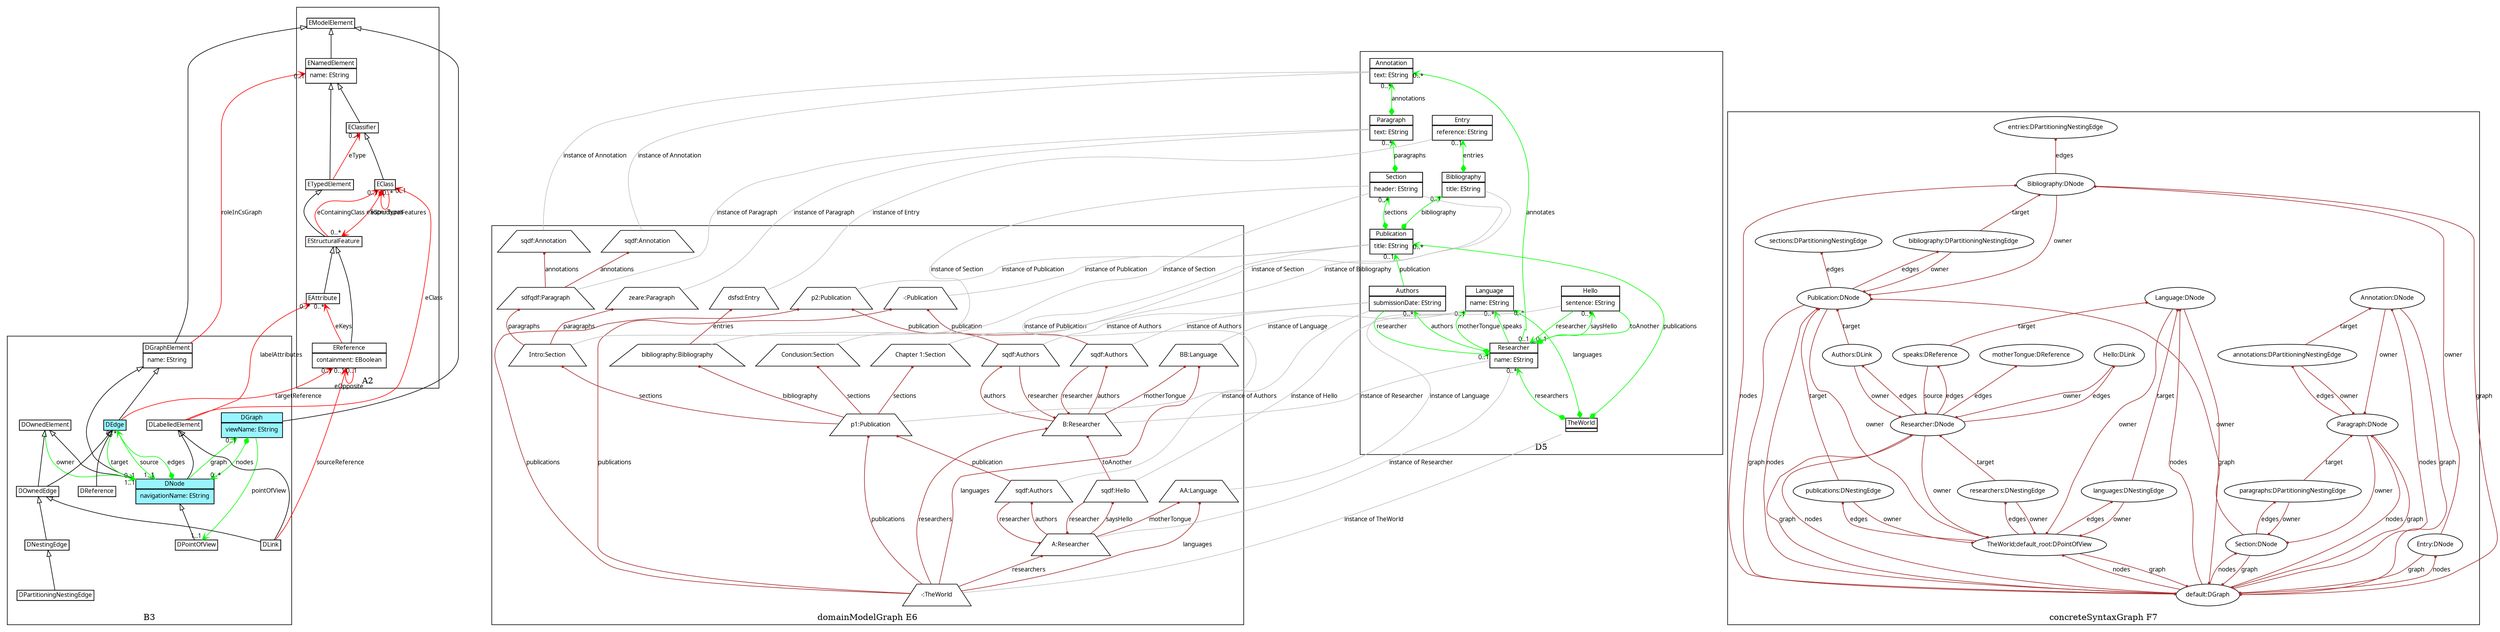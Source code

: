 digraph G { rankdir=BT  overlap = "scale" labelfloat = "true" node [fontname="Verdana", fontsize=10, shape=none] edge [fontname="Verdana", fontsize=10];
subgraph cluster_1 /*start subgraph 2*/{ label="A2";
id20030028[label=<<TABLE  cellspacing="-1" cellpadding="0" border="0" > <!-- top  --> <TR><TD port="pid20030028"><TABLE bgcolor=".0 .0 1.0" cellspacing="-1" border="1" ><TR><TD>EModelElement</TD></TR>
</TABLE>
</TD></TR></TABLE>>];

id28490615[label=<<TABLE  cellspacing="-1" cellpadding="0" border="0" > <!-- top  --> <TR><TD port="pid28490615"><TABLE bgcolor=".0 .0 1.0" cellspacing="-1" border="1" ><TR><TD>ENamedElement</TD></TR>
<TR><TD><TABLE border="0">
<!-- attr 4  --><TR><TD port="pENamedElement_name" align="left">name: EString</TD></TR></TABLE></TD></TR>
</TABLE>
</TD></TR></TABLE>>];

id30144187[label=<<TABLE  cellspacing="-1" cellpadding="0" border="0" > <!-- top  --> <TR><TD port="pid30144187"><TABLE bgcolor=".0 .0 1.0" cellspacing="-1" border="1" ><TR><TD>EClassifier</TD></TR>
</TABLE>
</TD></TR></TABLE>>];

id14797428[label=<<TABLE  cellspacing="-1" cellpadding="0" border="0" > <!-- top  --> <TR><TD port="pid14797428"><TABLE bgcolor=".0 .0 1.0" cellspacing="-1" border="1" ><TR><TD>ETypedElement</TD></TR>
</TABLE>
</TD></TR></TABLE>>];

id18130695[label=<<TABLE  cellspacing="-1" cellpadding="0" border="0" > <!-- top  --> <TR><TD port="pid18130695"><TABLE bgcolor=".0 .0 1.0" cellspacing="-1" border="1" ><TR><TD>EStructuralFeature</TD></TR>
</TABLE>
</TD></TR></TABLE>>];

id15889588[label=<<TABLE  cellspacing="-1" cellpadding="0" border="0" > <!-- top  --> <TR><TD port="pid15889588"><TABLE bgcolor=".0 .0 1.0" cellspacing="-1" border="1" ><TR><TD>EClass</TD></TR>
</TABLE>
</TD></TR></TABLE>>];

id4289465[label=<<TABLE  cellspacing="-1" cellpadding="0" border="0" > <!-- top  --> <TR><TD port="pid4289465"><TABLE bgcolor=".0 .0 1.0" cellspacing="-1" border="1" ><TR><TD>EAttribute</TD></TR>
</TABLE>
</TD></TR></TABLE>>];

id12880759[label=<<TABLE  cellspacing="-1" cellpadding="0" border="0" > <!-- top  --> <TR><TD port="pid12880759"><TABLE bgcolor=".0 .0 1.0" cellspacing="-1" border="1" ><TR><TD>EReference</TD></TR>
<TR><TD><TABLE border="0">
<!-- attr 4  --><TR><TD port="pEReference_containment" align="left">containment: EBoolean</TD></TR></TABLE></TD></TR>
</TABLE>
</TD></TR></TABLE>>];

}/*end subgraph*/
subgraph cluster_2 /*start subgraph 2*/{ label="B3";
id31871634[label=<<TABLE  cellspacing="-1" cellpadding="0" border="0" > <!-- top  --> <TR><TD port="pid31871634"><TABLE bgcolor=".0 .0 1.0" cellspacing="-1" border="1" ><TR><TD>DPointOfView</TD></TR>
</TABLE>
</TD></TR></TABLE>>];

id20269594[label=<<TABLE  cellspacing="-1" cellpadding="0" border="0" > <!-- top  --> <TR><TD port="pid20269594"><TABLE bgcolor="cadetblue1" cellspacing="-1" border="1" ><TR><TD>DGraph</TD></TR>
<TR><TD><TABLE border="0">
<!-- attr 4  --><TR><TD port="pDGraph_layerName" align="left">viewName: EString</TD></TR></TABLE></TD></TR>
</TABLE>
</TD></TR></TABLE>>];

id1845590[label=<<TABLE  cellspacing="-1" cellpadding="0" border="0" > <!-- top  --> <TR><TD port="pid1845590"><TABLE bgcolor="cadetblue1" cellspacing="-1" border="1" ><TR><TD>DNode</TD></TR>
<TR><TD><TABLE border="0">
<!-- attr 4  --><TR><TD port="pDNode_navigationName" align="left">navigationName: EString</TD></TR></TABLE></TD></TR>
</TABLE>
</TD></TR></TABLE>>];

id4757663[label=<<TABLE  cellspacing="-1" cellpadding="0" border="0" > <!-- top  --> <TR><TD port="pid4757663"><TABLE bgcolor=".0 .0 1.0" cellspacing="-1" border="1" ><TR><TD>DGraphElement</TD></TR>
<TR><TD><TABLE border="0">
<!-- attr 4  --><TR><TD port="pDGraphElement_name" align="left">name: EString</TD></TR></TABLE></TD></TR>
</TABLE>
</TD></TR></TABLE>>];

id14552258[label=<<TABLE  cellspacing="-1" cellpadding="0" border="0" > <!-- top  --> <TR><TD port="pid14552258"><TABLE bgcolor=".0 .0 1.0" cellspacing="-1" border="1" ><TR><TD>DLabelledElement</TD></TR>
</TABLE>
</TD></TR></TABLE>>];

id1549148[label=<<TABLE  cellspacing="-1" cellpadding="0" border="0" > <!-- top  --> <TR><TD port="pid1549148"><TABLE bgcolor=".0 .0 1.0" cellspacing="-1" border="1" ><TR><TD>DOwnedElement</TD></TR>
</TABLE>
</TD></TR></TABLE>>];

id29651644[label=<<TABLE  cellspacing="-1" cellpadding="0" border="0" > <!-- top  --> <TR><TD port="pid29651644"><TABLE bgcolor="cadetblue1" cellspacing="-1" border="1" ><TR><TD>DEdge</TD></TR>
</TABLE>
</TD></TR></TABLE>>];

id31852738[label=<<TABLE  cellspacing="-1" cellpadding="0" border="0" > <!-- top  --> <TR><TD port="pid31852738"><TABLE bgcolor=".0 .0 1.0" cellspacing="-1" border="1" ><TR><TD>DLink</TD></TR>
</TABLE>
</TD></TR></TABLE>>];

id21569141[label=<<TABLE  cellspacing="-1" cellpadding="0" border="0" > <!-- top  --> <TR><TD port="pid21569141"><TABLE bgcolor=".0 .0 1.0" cellspacing="-1" border="1" ><TR><TD>DOwnedEdge</TD></TR>
</TABLE>
</TD></TR></TABLE>>];

id24027736[label=<<TABLE  cellspacing="-1" cellpadding="0" border="0" > <!-- top  --> <TR><TD port="pid24027736"><TABLE bgcolor=".0 .0 1.0" cellspacing="-1" border="1" ><TR><TD>DReference</TD></TR>
</TABLE>
</TD></TR></TABLE>>];

id6575534[label=<<TABLE  cellspacing="-1" cellpadding="0" border="0" > <!-- top  --> <TR><TD port="pid6575534"><TABLE bgcolor=".0 .0 1.0" cellspacing="-1" border="1" ><TR><TD>DNestingEdge</TD></TR>
</TABLE>
</TD></TR></TABLE>>];

id26478892[label=<<TABLE  cellspacing="-1" cellpadding="0" border="0" > <!-- top  --> <TR><TD port="pid26478892"><TABLE bgcolor=".0 .0 1.0" cellspacing="-1" border="1" ><TR><TD>DPartitioningNestingEdge</TD></TR>
</TABLE>
</TD></TR></TABLE>>];

}/*end subgraph*/
subgraph cluster_3 /*start subgraph 2*/{ label="C4";
}/*end subgraph*/
subgraph cluster_4 /*start subgraph 2*/{ label="D5";
id10876227[label=<<TABLE  cellspacing="-1" cellpadding="0" border="0" > <!-- top  --> <TR><TD port="pid10876227"><TABLE bgcolor=".0 .0 1.0" cellspacing="-1" border="1" ><TR><TD>Language</TD></TR>
<TR><TD><TABLE border="0">
<!-- attr 4  --><TR><TD port="pLanguage_name" align="left">name: EString</TD></TR></TABLE></TD></TR>
</TABLE>
</TD></TR></TABLE>>];

id24653571[label=<<TABLE  cellspacing="-1" cellpadding="0" border="0" > <!-- top  --> <TR><TD port="pid24653571"><TABLE bgcolor=".0 .0 1.0" cellspacing="-1" border="1" ><TR><TD>Hello</TD></TR>
<TR><TD><TABLE border="0">
<!-- attr 4  --><TR><TD port="pHello_sentence" align="left">sentence: EString</TD></TR></TABLE></TD></TR>
</TABLE>
</TD></TR></TABLE>>];

id9223024[label=<<TABLE  cellspacing="-1" cellpadding="0" border="0" > <!-- top  --> <TR><TD port="pid9223024"><TABLE bgcolor=".0 .0 1.0" cellspacing="-1" border="1" ><TR><TD>Annotation</TD></TR>
<TR><TD><TABLE border="0">
<!-- attr 4  --><TR><TD port="pAnnotation_text" align="left">text: EString</TD></TR></TABLE></TD></TR>
</TABLE>
</TD></TR></TABLE>>];

id27724273[label=<<TABLE  cellspacing="-1" cellpadding="0" border="0" > <!-- top  --> <TR><TD port="pid27724273"><TABLE bgcolor=".0 .0 1.0" cellspacing="-1" border="1" ><TR><TD>Paragraph</TD></TR>
<TR><TD><TABLE border="0">
<!-- attr 4  --><TR><TD port="pParagraph_text" align="left">text: EString</TD></TR></TABLE></TD></TR>
</TABLE>
</TD></TR></TABLE>>];

id29423418[label=<<TABLE  cellspacing="-1" cellpadding="0" border="0" > <!-- top  --> <TR><TD port="pid29423418"><TABLE bgcolor=".0 .0 1.0" cellspacing="-1" border="1" ><TR><TD>Section</TD></TR>
<TR><TD><TABLE border="0">
<!-- attr 4  --><TR><TD port="pSection_header" align="left">header: EString</TD></TR></TABLE></TD></TR>
</TABLE>
</TD></TR></TABLE>>];

id4680221[label=<<TABLE  cellspacing="-1" cellpadding="0" border="0" > <!-- top  --> <TR><TD port="pid4680221"><TABLE bgcolor=".0 .0 1.0" cellspacing="-1" border="1" ><TR><TD>Entry</TD></TR>
<TR><TD><TABLE border="0">
<!-- attr 4  --><TR><TD port="pEntry_reference" align="left">reference: EString</TD></TR></TABLE></TD></TR>
</TABLE>
</TD></TR></TABLE>>];

id23450647[label=<<TABLE  cellspacing="-1" cellpadding="0" border="0" > <!-- top  --> <TR><TD port="pid23450647"><TABLE bgcolor=".0 .0 1.0" cellspacing="-1" border="1" ><TR><TD>Bibliography</TD></TR>
<TR><TD><TABLE border="0">
<!-- attr 4  --><TR><TD port="pBibliography_title" align="left">title: EString</TD></TR></TABLE></TD></TR>
</TABLE>
</TD></TR></TABLE>>];

id22451895[label=<<TABLE  cellspacing="-1" cellpadding="0" border="0" > <!-- top  --> <TR><TD port="pid22451895"><TABLE bgcolor=".0 .0 1.0" cellspacing="-1" border="1" ><TR><TD>Publication</TD></TR>
<TR><TD><TABLE border="0">
<!-- attr 4  --><TR><TD port="pPublication_title" align="left">title: EString</TD></TR></TABLE></TD></TR>
</TABLE>
</TD></TR></TABLE>>];

id25016139[label=<<TABLE  cellspacing="-1" cellpadding="0" border="0" > <!-- top  --> <TR><TD port="pid25016139"><TABLE bgcolor=".0 .0 1.0" cellspacing="-1" border="1" ><TR><TD>Authors</TD></TR>
<TR><TD><TABLE border="0">
<!-- attr 4  --><TR><TD port="pAuthors_submissionDate" align="left">submissionDate: EString</TD></TR></TABLE></TD></TR>
</TABLE>
</TD></TR></TABLE>>];

id25767724[label=<<TABLE  cellspacing="-1" cellpadding="0" border="0" > <!-- top  --> <TR><TD port="pid25767724"><TABLE bgcolor=".0 .0 1.0" cellspacing="-1" border="1" ><TR><TD>Researcher</TD></TR>
<TR><TD><TABLE border="0">
<!-- attr 4  --><TR><TD port="pResearcher_name" align="left">name: EString</TD></TR></TABLE></TD></TR>
</TABLE>
</TD></TR></TABLE>>];

id7714952[label=<<TABLE  cellspacing="-1" cellpadding="0" border="0" > <!-- top  --> <TR><TD port="pid7714952"><TABLE bgcolor=".0 .0 1.0" cellspacing="-1" border="1" ><TR><TD>TheWorld</TD></TR>
<TR><TD></TD></TR></TABLE>
</TD></TR></TABLE>>];

}/*end subgraph*/
subgraph cluster_5 /*start subgraph 3*/{ node [fontname="Verdana",fontsize=10, shape="trapezium" ] label="domainModelGraph E6";
id27340871 [  label= "-:TheWorld" ]
id24607218 [  label= "AA:Language" ]
id21422433 [  label= "BB:Language" ]
id7789106 [  label= "A:Researcher" ]
id20590781 [  label= "sqdf:Hello" ]
id31249832 [  label= "B:Researcher" ]
id31382016 [  label= "sqdf:Authors" ]
id32990827 [  label= "p2:Publication" ]
id28984658 [  label= "sqdf:Authors" ]
id23407096 [  label= "-:Publication" ]
id22402100 [  label= "sqdf:Authors" ]
id21958580 [  label= "p1:Publication" ]
id29780444 [  label= "Intro:Section" ]
id32012512 [  label= "zeare:Paragraph" ]
id29071365 [  label= "sdfqdf:Paragraph" ]
id16360298 [  label= "sqdf:Annotation" ]
id18220833 [  label= "sqdf:Annotation" ]
id19807859 [  label= "Conclusion:Section" ]
id17181464 [  label= "Chapter 1:Section" ]
id21987351 [  label= "bibliography:Bibliography" ]
id23743290 [  label= "dsfsd:Entry" ]
}/*end subgraph*/
subgraph cluster_6 /*start subgraph 3*/{ node [fontname="Verdana",fontsize=10, shape="oval" ] label="concreteSyntaxGraph F7";
id5531913 [  label= "default:DGraph" ]
id22143172 [  label= "TheWorld;default_root:DPointOfView" ]
id30947254 [  label= "languages:DNestingEdge" ]
id3263019 [  label= "researchers:DNestingEdge" ]
id13627661 [  label= "publications:DNestingEdge" ]
id31114577 [  label= "Language:DNode" ]
id24065569 [  label= "Researcher:DNode" ]
id4896522 [  label= "Hello:DLink" ]
id20383017 [  label= "Authors:DLink" ]
id20185559 [  label= "speaks:DReference" ]
id7898079 [  label= "motherTongue:DReference" ]
id26289835 [  label= "Publication:DNode" ]
id9828991 [  label= "bibliography:DPartitioningNestingEdge" ]
id7393057 [  label= "sections:DPartitioningNestingEdge" ]
id1444702 [  label= "Bibliography:DNode" ]
id26421305 [  label= "entries:DPartitioningNestingEdge" ]
id2805666 [  label= "Section:DNode" ]
id28954956 [  label= "paragraphs:DPartitioningNestingEdge" ]
id6023412 [  label= "Paragraph:DNode" ]
id28295646 [  label= "annotations:DPartitioningNestingEdge" ]
id20656006 [  label= "Annotation:DNode" ]
id20098275 [  label= "Entry:DNode" ]
}/*end subgraph*/
/*1 diagraphMetamodel Edges*/

id31871634:pid31871634 -> id1845590:pid1845590 [color="black", arrowhead=empty ];
id20269594:pid20269594 -> id20030028:pid20030028 [color="black", arrowhead=empty ];
id28490615:pid28490615 -> id20030028:pid20030028 [color="black", arrowhead=empty ];
id4757663:pid4757663 -> id20030028:pid20030028 [color="black", arrowhead=empty ];
id1845590:pid1845590 -> id4757663:pid4757663 [color="black", arrowhead=empty ];
id30144187:pid30144187 -> id28490615:pid28490615 [color="black", arrowhead=empty ];
id14797428:pid14797428 -> id28490615:pid28490615 [color="black", arrowhead=empty ];
id18130695:pid18130695 -> id14797428:pid14797428 [color="black", arrowhead=empty ];
id15889588:pid15889588 -> id30144187:pid30144187 [color="black", arrowhead=empty ];
id4289465:pid4289465 -> id18130695:pid18130695 [color="black", arrowhead=empty ];
id1845590:pid1845590 -> id14552258:pid14552258 [color="black", arrowhead=empty ];
id1845590:pid1845590 -> id1549148:pid1549148 [color="black", arrowhead=empty ];
id12880759:pid12880759 -> id18130695:pid18130695 [color="black", arrowhead=empty ];
id29651644:pid29651644 -> id4757663:pid4757663 [color="black", arrowhead=empty ];
id21569141:pid21569141 -> id1549148:pid1549148 [color="black", arrowhead=empty ];
id21569141:pid21569141 -> id29651644:pid29651644 [color="black", arrowhead=empty ];
id31852738:pid31852738 -> id21569141:pid21569141 [color="black", arrowhead=empty ];
id31852738:pid31852738 -> id14552258:pid14552258 [color="black", arrowhead=empty ];
id24027736:pid24027736 -> id29651644:pid29651644 [color="black", arrowhead=empty ];
id6575534:pid6575534 -> id21569141:pid21569141 [color="black", arrowhead=empty ];
id26478892:pid26478892 -> id6575534:pid6575534 [color="black", arrowhead=empty ];
id1845590:pid1845590 -> id29651644:pid29651644 [color=green,dir=both,arrowtail=diamond,arrowhead=vee,headlabel="0..*",label="edges"];
id20269594:pid20269594 -> id1845590:pid1845590 [color=green,dir=both,arrowtail=diamond,arrowhead=vee,headlabel="0..*",label="nodes"];
id20269594:pid20269594 -> id31871634:pid31871634 [color=green,arrowhead=vee,headlabel="1..1",label="pointOfView"];
id1845590:pid1845590 -> id20269594:pid20269594 [color=green,arrowhead=vee,headlabel="0..1",label="graph"];
id1549148:pid1549148 -> id1845590:pid1845590 [color=green,arrowhead=vee,headlabel="0..1",label="owner"];
id29651644:pid29651644 -> id1845590:pid1845590 [color=green,arrowhead=vee,headlabel="1..1",label="target"];
id29651644:pid29651644 -> id1845590:pid1845590 [color=green,arrowhead=vee,headlabel="1..1",label="source"];
id4757663:pid4757663 -> id28490615:pid28490615 [color=red,arrowhead=vee,headlabel="0..1",label="roleInCsGraph"];
id15889588:pid15889588 -> id15889588:pid15889588 [color=red,arrowhead=vee,headlabel="0..*",label="eSuperTypes"];
id14797428:pid14797428 -> id30144187:pid30144187 [color=red,arrowhead=vee,headlabel="0..1",label="eType"];
id18130695:pid18130695 -> id15889588:pid15889588 [color=red,arrowhead=vee,headlabel="0..1",label="eContainingClass"];
id15889588:pid15889588 -> id18130695:pid18130695 [color=red,dir=both,arrowtail=diamond,arrowhead=vee,headlabel="0..*",label="eStructuralFeatures"];
id14552258:pid14552258 -> id15889588:pid15889588 [color=red,arrowhead=vee,headlabel="0..1",label="eClass"];
id14552258:pid14552258 -> id4289465:pid4289465 [color=red,arrowhead=vee,headlabel="0..*",label="labelAttributes"];
id12880759:pid12880759 -> id12880759:pid12880759 [color=red,arrowhead=vee,headlabel="0..1",label="eOpposite"];
id12880759:pid12880759 -> id4289465:pid4289465 [color=red,arrowhead=vee,headlabel="0..*",label="eKeys"];
id29651644:pid29651644 -> id12880759:pid12880759 [color=red,arrowhead=vee,headlabel="0..1",label="targetReference"];
id31852738:pid31852738 -> id12880759:pid12880759 [color=red,arrowhead=vee,headlabel="0..1",label="sourceReference"];
/*2 domainMetaModel Edges 0 */

id7714952:pid7714952 -> id10876227:pid10876227 [color=green,dir=both,arrowtail=diamond,arrowhead=vee,headlabel="0..*",label="languages"];
id24653571:pid24653571 -> id25767724:pid25767724 [color=green,arrowhead=vee,headlabel="0..1",label="toAnother"];
id24653571:pid24653571 -> id25767724:pid25767724 [color=green,arrowhead=vee,headlabel="0..1",label="researcher"];
id25767724:pid25767724 -> id24653571:pid24653571 [color=green,dir=both,arrowtail=diamond,arrowhead=vee,headlabel="0..*",label="saysHello"];
id25767724:pid25767724 -> id10876227:pid10876227 [color=green,arrowhead=vee,headlabel="0..1",label="motherTongue"];
id25767724:pid25767724 -> id10876227:pid10876227 [color=green,arrowhead=vee,headlabel="0..*",label="speaks"];
id27724273:pid27724273 -> id9223024:pid9223024 [color=green,dir=both,arrowtail=diamond,arrowhead=vee,headlabel="0..*",label="annotations"];
id29423418:pid29423418 -> id27724273:pid27724273 [color=green,dir=both,arrowtail=diamond,arrowhead=vee,headlabel="0..*",label="paragraphs"];
id22451895:pid22451895 -> id29423418:pid29423418 [color=green,dir=both,arrowtail=diamond,arrowhead=vee,headlabel="0..*",label="sections"];
id23450647:pid23450647 -> id4680221:pid4680221 [color=green,dir=both,arrowtail=diamond,arrowhead=vee,headlabel="0..1",label="entries"];
id22451895:pid22451895 -> id23450647:pid23450647 [color=green,dir=both,arrowtail=diamond,arrowhead=vee,headlabel="0..1",label="bibliography"];
id25016139:pid25016139 -> id22451895:pid22451895 [color=green,arrowhead=vee,headlabel="0..1",label="publication"];
id25016139:pid25016139 -> id25767724:pid25767724 [color=green,arrowhead=vee,headlabel="0..1",label="researcher"];
id25767724:pid25767724 -> id25016139:pid25016139 [color=green,dir=both,arrowtail=diamond,arrowhead=vee,headlabel="0..*",label="authors"];
id25767724:pid25767724 -> id9223024:pid9223024 [color=green,arrowhead=vee,headlabel="0..*",label="annotates"];
id7714952:pid7714952 -> id25767724:pid25767724 [color=green,dir=both,arrowtail=diamond,arrowhead=vee,headlabel="0..*",label="researchers"];
id7714952:pid7714952 -> id22451895:pid22451895 [color=green,dir=both,arrowtail=diamond,arrowhead=vee,headlabel="0..*",label="publications"];
/*2 domainMetaModel Edges 1 */

/*1  domainModelGraph Edges*/

id27340871 -> id24607218 [color=brown,arrowhead=dot,arrowsize=0.4 ,label="languages"];
id27340871 -> id21422433 [color=brown,arrowhead=dot,arrowsize=0.4 ,label="languages"];
id27340871 -> id7789106 [color=brown,arrowhead=dot,arrowsize=0.4 ,label="researchers"];
id7789106 -> id20590781 [color=brown,arrowhead=dot,arrowsize=0.4 ,label="saysHello"];
id20590781 -> id31249832 [color=brown,arrowhead=dot,arrowsize=0.4 ,label="toAnother"];
id31249832 -> id21422433 [color=brown,arrowhead=dot,arrowsize=0.4 ,label="motherTongue"];
id31249832 -> id31382016 [color=brown,arrowhead=dot,arrowsize=0.4 ,label="authors"];
id31382016 -> id32990827 [color=brown,arrowhead=dot,arrowsize=0.4 ,label="publication"];
id31382016 -> id31249832 [color=brown,arrowhead=dot,arrowsize=0.4 ,label="researcher"];
id31249832 -> id28984658 [color=brown,arrowhead=dot,arrowsize=0.4 ,label="authors"];
id28984658 -> id23407096 [color=brown,arrowhead=dot,arrowsize=0.4 ,label="publication"];
id28984658 -> id31249832 [color=brown,arrowhead=dot,arrowsize=0.4 ,label="researcher"];
id20590781 -> id7789106 [color=brown,arrowhead=dot,arrowsize=0.4 ,label="researcher"];
id7789106 -> id24607218 [color=brown,arrowhead=dot,arrowsize=0.4 ,label="motherTongue"];
id7789106 -> id22402100 [color=brown,arrowhead=dot,arrowsize=0.4 ,label="authors"];
id22402100 -> id21958580 [color=brown,arrowhead=dot,arrowsize=0.4 ,label="publication"];
id21958580 -> id29780444 [color=brown,arrowhead=dot,arrowsize=0.4 ,label="sections"];
id29780444 -> id32012512 [color=brown,arrowhead=dot,arrowsize=0.4 ,label="paragraphs"];
id29780444 -> id29071365 [color=brown,arrowhead=dot,arrowsize=0.4 ,label="paragraphs"];
id29071365 -> id16360298 [color=brown,arrowhead=dot,arrowsize=0.4 ,label="annotations"];
id29071365 -> id18220833 [color=brown,arrowhead=dot,arrowsize=0.4 ,label="annotations"];
id21958580 -> id19807859 [color=brown,arrowhead=dot,arrowsize=0.4 ,label="sections"];
id21958580 -> id17181464 [color=brown,arrowhead=dot,arrowsize=0.4 ,label="sections"];
id21958580 -> id21987351 [color=brown,arrowhead=dot,arrowsize=0.4 ,label="bibliography"];
id21987351 -> id23743290 [color=brown,arrowhead=dot,arrowsize=0.4 ,label="entries"];
id22402100 -> id7789106 [color=brown,arrowhead=dot,arrowsize=0.4 ,label="researcher"];
id27340871 -> id31249832 [color=brown,arrowhead=dot,arrowsize=0.4 ,label="researchers"];
id27340871 -> id21958580 [color=brown,arrowhead=dot,arrowsize=0.4 ,label="publications"];
id27340871 -> id32990827 [color=brown,arrowhead=dot,arrowsize=0.4 ,label="publications"];
id27340871 -> id23407096 [color=brown,arrowhead=dot,arrowsize=0.4 ,label="publications"];
/*3 concreteSyntaxGraph Edges*/

id5531913 -> id22143172 [color=brown,arrowhead=dot,arrowsize=0.4 ,label="nodes"];
id22143172 -> id30947254 [color=brown,arrowhead=dot,arrowsize=0.4 ,label="edges"];
id30947254 -> id22143172 [color=brown,arrowhead=dot,arrowsize=0.4 ,label="owner"];
id22143172 -> id3263019 [color=brown,arrowhead=dot,arrowsize=0.4 ,label="edges"];
id3263019 -> id22143172 [color=brown,arrowhead=dot,arrowsize=0.4 ,label="owner"];
id22143172 -> id13627661 [color=brown,arrowhead=dot,arrowsize=0.4 ,label="edges"];
id13627661 -> id22143172 [color=brown,arrowhead=dot,arrowsize=0.4 ,label="owner"];
id22143172 -> id5531913 [color=brown,arrowhead=dot,arrowsize=0.4 ,label="graph"];
id5531913 -> id31114577 [color=brown,arrowhead=dot,arrowsize=0.4 ,label="nodes"];
id31114577 -> id22143172 [color=brown,arrowhead=dot,arrowsize=0.4 ,label="owner"];
id31114577 -> id5531913 [color=brown,arrowhead=dot,arrowsize=0.4 ,label="graph"];
id5531913 -> id24065569 [color=brown,arrowhead=dot,arrowsize=0.4 ,label="nodes"];
id24065569 -> id22143172 [color=brown,arrowhead=dot,arrowsize=0.4 ,label="owner"];
id24065569 -> id4896522 [color=brown,arrowhead=dot,arrowsize=0.4 ,label="edges"];
id4896522 -> id24065569 [color=brown,arrowhead=dot,arrowsize=0.4 ,label="owner"];
id24065569 -> id20383017 [color=brown,arrowhead=dot,arrowsize=0.4 ,label="edges"];
id20383017 -> id24065569 [color=brown,arrowhead=dot,arrowsize=0.4 ,label="owner"];
id24065569 -> id20185559 [color=brown,arrowhead=dot,arrowsize=0.4 ,label="edges"];
id20185559 -> id31114577 [color=brown,arrowhead=dot,arrowsize=0.4 ,label="target"];
id20185559 -> id24065569 [color=brown,arrowhead=dot,arrowsize=0.4 ,label="source"];
id24065569 -> id7898079 [color=brown,arrowhead=dot,arrowsize=0.4 ,label="edges"];
id24065569 -> id5531913 [color=brown,arrowhead=dot,arrowsize=0.4 ,label="graph"];
id20383017 -> id26289835 [color=brown,arrowhead=dot,arrowsize=0.4 ,label="target"];
id26289835 -> id22143172 [color=brown,arrowhead=dot,arrowsize=0.4 ,label="owner"];
id26289835 -> id9828991 [color=brown,arrowhead=dot,arrowsize=0.4 ,label="edges"];
id9828991 -> id26289835 [color=brown,arrowhead=dot,arrowsize=0.4 ,label="owner"];
id26289835 -> id7393057 [color=brown,arrowhead=dot,arrowsize=0.4 ,label="edges"];
id26289835 -> id5531913 [color=brown,arrowhead=dot,arrowsize=0.4 ,label="graph"];
id9828991 -> id1444702 [color=brown,arrowhead=dot,arrowsize=0.4 ,label="target"];
id1444702 -> id26289835 [color=brown,arrowhead=dot,arrowsize=0.4 ,label="owner"];
id1444702 -> id26421305 [color=brown,arrowhead=dot,arrowsize=0.4 ,label="edges"];
id1444702 -> id5531913 [color=brown,arrowhead=dot,arrowsize=0.4 ,label="graph"];
id5531913 -> id26289835 [color=brown,arrowhead=dot,arrowsize=0.4 ,label="nodes"];
id5531913 -> id2805666 [color=brown,arrowhead=dot,arrowsize=0.4 ,label="nodes"];
id2805666 -> id26289835 [color=brown,arrowhead=dot,arrowsize=0.4 ,label="owner"];
id2805666 -> id28954956 [color=brown,arrowhead=dot,arrowsize=0.4 ,label="edges"];
id28954956 -> id2805666 [color=brown,arrowhead=dot,arrowsize=0.4 ,label="owner"];
id2805666 -> id5531913 [color=brown,arrowhead=dot,arrowsize=0.4 ,label="graph"];
id5531913 -> id6023412 [color=brown,arrowhead=dot,arrowsize=0.4 ,label="nodes"];
id6023412 -> id2805666 [color=brown,arrowhead=dot,arrowsize=0.4 ,label="owner"];
id6023412 -> id28295646 [color=brown,arrowhead=dot,arrowsize=0.4 ,label="edges"];
id28295646 -> id6023412 [color=brown,arrowhead=dot,arrowsize=0.4 ,label="owner"];
id6023412 -> id5531913 [color=brown,arrowhead=dot,arrowsize=0.4 ,label="graph"];
id28295646 -> id20656006 [color=brown,arrowhead=dot,arrowsize=0.4 ,label="target"];
id20656006 -> id6023412 [color=brown,arrowhead=dot,arrowsize=0.4 ,label="owner"];
id20656006 -> id5531913 [color=brown,arrowhead=dot,arrowsize=0.4 ,label="graph"];
id5531913 -> id20656006 [color=brown,arrowhead=dot,arrowsize=0.4 ,label="nodes"];
id5531913 -> id1444702 [color=brown,arrowhead=dot,arrowsize=0.4 ,label="nodes"];
id5531913 -> id20098275 [color=brown,arrowhead=dot,arrowsize=0.4 ,label="nodes"];
id20098275 -> id1444702 [color=brown,arrowhead=dot,arrowsize=0.4 ,label="owner"];
id20098275 -> id5531913 [color=brown,arrowhead=dot,arrowsize=0.4 ,label="graph"];
id28954956 -> id6023412 [color=brown,arrowhead=dot,arrowsize=0.4 ,label="target"];
id13627661 -> id26289835 [color=brown,arrowhead=dot,arrowsize=0.4 ,label="target"];
id3263019 -> id24065569 [color=brown,arrowhead=dot,arrowsize=0.4 ,label="target"];
id30947254 -> id31114577 [color=brown,arrowhead=dot,arrowsize=0.4 ,label="target"];
/*4 edgesToForeignGraph domainMetaModel Edges*/

id21422433 -> id10876227:pid10876227  [color=gray,arrowhead=none ,label="instance of Language   "];
id31382016 -> id25016139:pid25016139  [color=gray,arrowhead=none ,label="instance of Authors   "];
id32990827 -> id22451895:pid22451895  [color=gray,arrowhead=none ,label="instance of Publication   "];
id24607218 -> id10876227:pid10876227  [color=gray,arrowhead=none ,label="instance of Language   "];
id16360298 -> id9223024:pid9223024  [color=gray,arrowhead=none ,label="instance of Annotation   "];
id22402100 -> id25016139:pid25016139  [color=gray,arrowhead=none ,label="instance of Authors   "];
id17181464 -> id29423418:pid29423418  [color=gray,arrowhead=none ,label="instance of Section   "];
id23743290 -> id4680221:pid4680221  [color=gray,arrowhead=none ,label="instance of Entry   "];
id31249832 -> id25767724:pid25767724  [color=gray,arrowhead=none ,label="instance of Researcher   "];
id32012512 -> id27724273:pid27724273  [color=gray,arrowhead=none ,label="instance of Paragraph   "];
id19807859 -> id29423418:pid29423418  [color=gray,arrowhead=none ,label="instance of Section   "];
id21958580 -> id22451895:pid22451895  [color=gray,arrowhead=none ,label="instance of Publication   "];
id29780444 -> id29423418:pid29423418  [color=gray,arrowhead=none ,label="instance of Section   "];
id7789106 -> id25767724:pid25767724  [color=gray,arrowhead=none ,label="instance of Researcher   "];
id23407096 -> id22451895:pid22451895  [color=gray,arrowhead=none ,label="instance of Publication   "];
id18220833 -> id9223024:pid9223024  [color=gray,arrowhead=none ,label="instance of Annotation   "];
id29071365 -> id27724273:pid27724273  [color=gray,arrowhead=none ,label="instance of Paragraph   "];
id20590781 -> id24653571:pid24653571  [color=gray,arrowhead=none ,label="instance of Hello   "];
id21987351 -> id23450647:pid23450647  [color=gray,arrowhead=none ,label="instance of Bibliography   "];
id27340871 -> id7714952  [color=gray,arrowhead=none ,label="instance of TheWorld   "];
id28984658 -> id25016139:pid25016139  [color=gray,arrowhead=none ,label="instance of Authors   "];
}/*end graph*/
